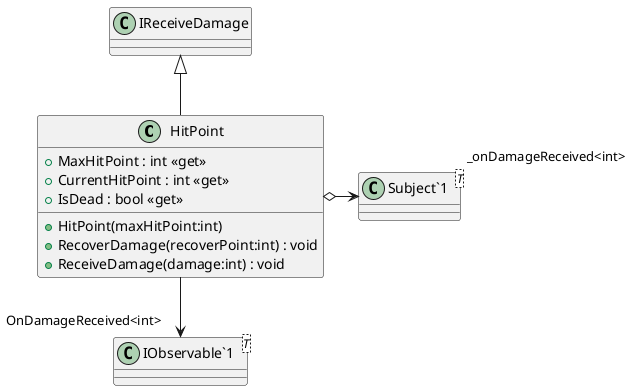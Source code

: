 @startuml
class HitPoint {
    + MaxHitPoint : int <<get>>
    + CurrentHitPoint : int <<get>>
    + IsDead : bool <<get>>
    + HitPoint(maxHitPoint:int)
    + RecoverDamage(recoverPoint:int) : void
    + ReceiveDamage(damage:int) : void
}
class "Subject`1"<T> {
}
class "IObservable`1"<T> {
}
IReceiveDamage <|-- HitPoint
HitPoint o-> "_onDamageReceived<int>" "Subject`1"
HitPoint --> "OnDamageReceived<int>" "IObservable`1"
@enduml
